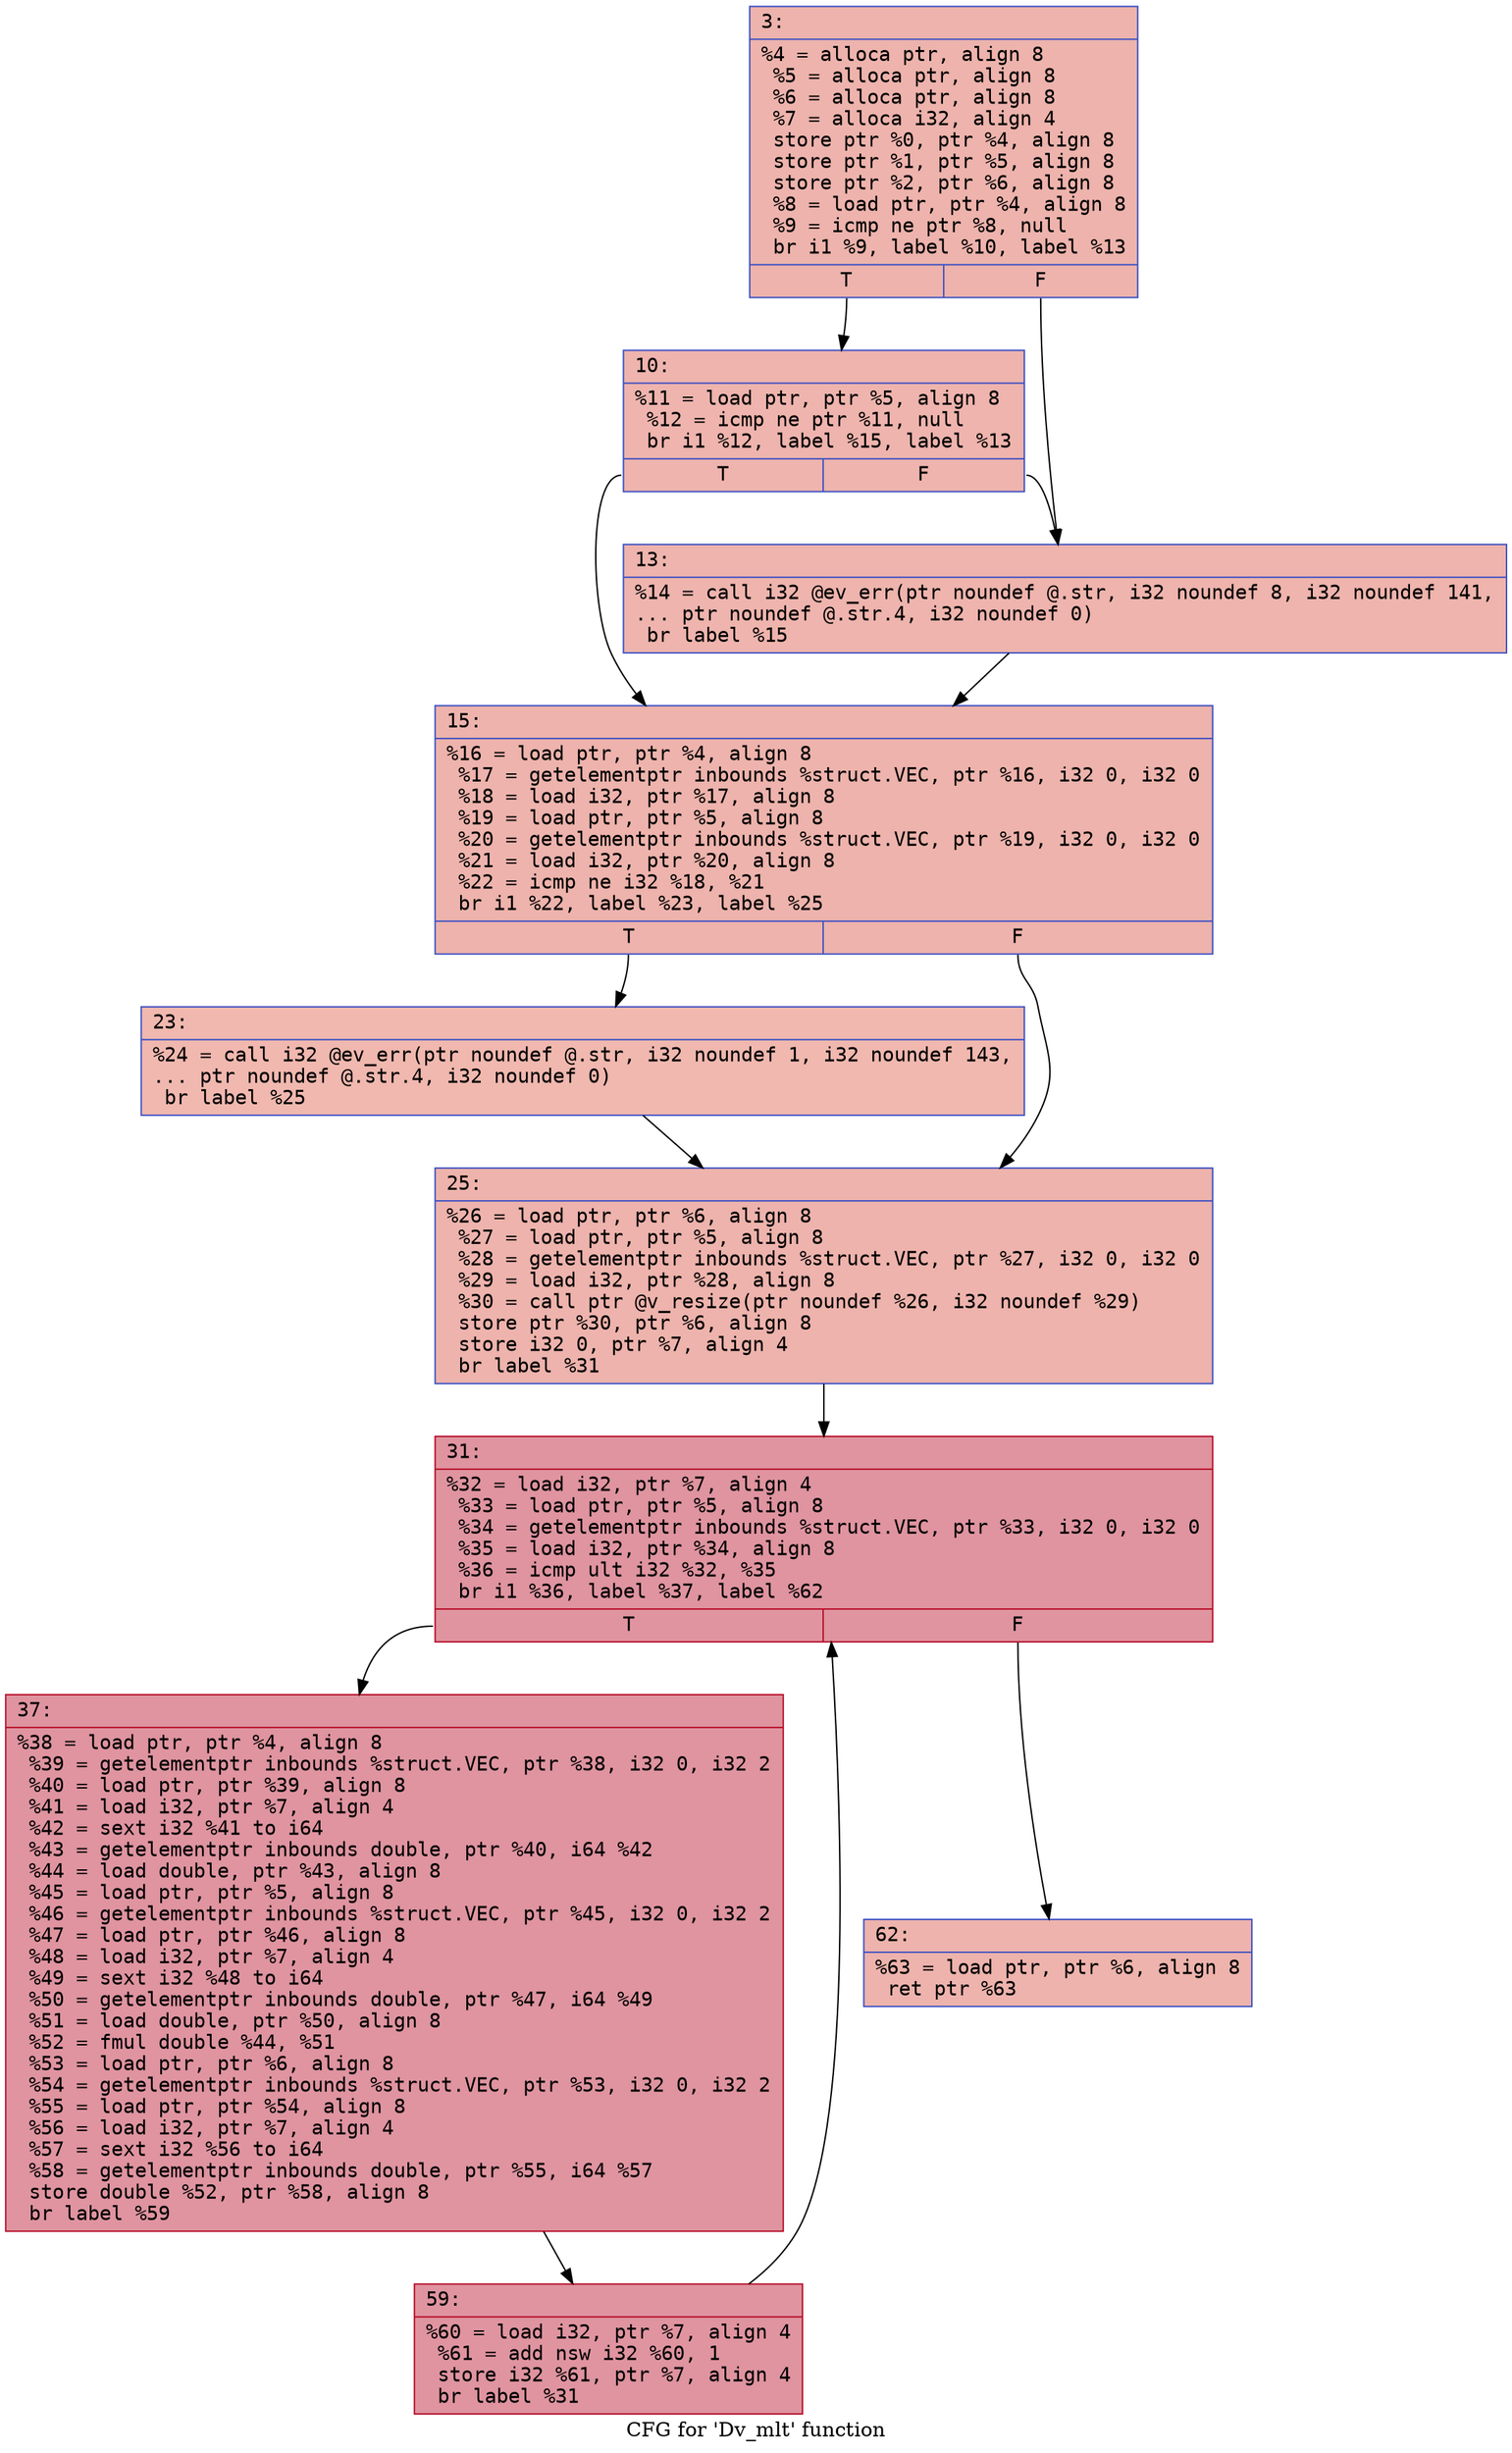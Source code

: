 digraph "CFG for 'Dv_mlt' function" {
	label="CFG for 'Dv_mlt' function";

	Node0x600000ecf340 [shape=record,color="#3d50c3ff", style=filled, fillcolor="#d6524470" fontname="Courier",label="{3:\l|  %4 = alloca ptr, align 8\l  %5 = alloca ptr, align 8\l  %6 = alloca ptr, align 8\l  %7 = alloca i32, align 4\l  store ptr %0, ptr %4, align 8\l  store ptr %1, ptr %5, align 8\l  store ptr %2, ptr %6, align 8\l  %8 = load ptr, ptr %4, align 8\l  %9 = icmp ne ptr %8, null\l  br i1 %9, label %10, label %13\l|{<s0>T|<s1>F}}"];
	Node0x600000ecf340:s0 -> Node0x600000ecf390[tooltip="3 -> 10\nProbability 62.50%" ];
	Node0x600000ecf340:s1 -> Node0x600000ecf3e0[tooltip="3 -> 13\nProbability 37.50%" ];
	Node0x600000ecf390 [shape=record,color="#3d50c3ff", style=filled, fillcolor="#d8564670" fontname="Courier",label="{10:\l|  %11 = load ptr, ptr %5, align 8\l  %12 = icmp ne ptr %11, null\l  br i1 %12, label %15, label %13\l|{<s0>T|<s1>F}}"];
	Node0x600000ecf390:s0 -> Node0x600000ecf430[tooltip="10 -> 15\nProbability 62.50%" ];
	Node0x600000ecf390:s1 -> Node0x600000ecf3e0[tooltip="10 -> 13\nProbability 37.50%" ];
	Node0x600000ecf3e0 [shape=record,color="#3d50c3ff", style=filled, fillcolor="#d8564670" fontname="Courier",label="{13:\l|  %14 = call i32 @ev_err(ptr noundef @.str, i32 noundef 8, i32 noundef 141,\l... ptr noundef @.str.4, i32 noundef 0)\l  br label %15\l}"];
	Node0x600000ecf3e0 -> Node0x600000ecf430[tooltip="13 -> 15\nProbability 100.00%" ];
	Node0x600000ecf430 [shape=record,color="#3d50c3ff", style=filled, fillcolor="#d6524470" fontname="Courier",label="{15:\l|  %16 = load ptr, ptr %4, align 8\l  %17 = getelementptr inbounds %struct.VEC, ptr %16, i32 0, i32 0\l  %18 = load i32, ptr %17, align 8\l  %19 = load ptr, ptr %5, align 8\l  %20 = getelementptr inbounds %struct.VEC, ptr %19, i32 0, i32 0\l  %21 = load i32, ptr %20, align 8\l  %22 = icmp ne i32 %18, %21\l  br i1 %22, label %23, label %25\l|{<s0>T|<s1>F}}"];
	Node0x600000ecf430:s0 -> Node0x600000ecf480[tooltip="15 -> 23\nProbability 50.00%" ];
	Node0x600000ecf430:s1 -> Node0x600000ecf4d0[tooltip="15 -> 25\nProbability 50.00%" ];
	Node0x600000ecf480 [shape=record,color="#3d50c3ff", style=filled, fillcolor="#dc5d4a70" fontname="Courier",label="{23:\l|  %24 = call i32 @ev_err(ptr noundef @.str, i32 noundef 1, i32 noundef 143,\l... ptr noundef @.str.4, i32 noundef 0)\l  br label %25\l}"];
	Node0x600000ecf480 -> Node0x600000ecf4d0[tooltip="23 -> 25\nProbability 100.00%" ];
	Node0x600000ecf4d0 [shape=record,color="#3d50c3ff", style=filled, fillcolor="#d6524470" fontname="Courier",label="{25:\l|  %26 = load ptr, ptr %6, align 8\l  %27 = load ptr, ptr %5, align 8\l  %28 = getelementptr inbounds %struct.VEC, ptr %27, i32 0, i32 0\l  %29 = load i32, ptr %28, align 8\l  %30 = call ptr @v_resize(ptr noundef %26, i32 noundef %29)\l  store ptr %30, ptr %6, align 8\l  store i32 0, ptr %7, align 4\l  br label %31\l}"];
	Node0x600000ecf4d0 -> Node0x600000ecf520[tooltip="25 -> 31\nProbability 100.00%" ];
	Node0x600000ecf520 [shape=record,color="#b70d28ff", style=filled, fillcolor="#b70d2870" fontname="Courier",label="{31:\l|  %32 = load i32, ptr %7, align 4\l  %33 = load ptr, ptr %5, align 8\l  %34 = getelementptr inbounds %struct.VEC, ptr %33, i32 0, i32 0\l  %35 = load i32, ptr %34, align 8\l  %36 = icmp ult i32 %32, %35\l  br i1 %36, label %37, label %62\l|{<s0>T|<s1>F}}"];
	Node0x600000ecf520:s0 -> Node0x600000ecf570[tooltip="31 -> 37\nProbability 96.88%" ];
	Node0x600000ecf520:s1 -> Node0x600000ecf610[tooltip="31 -> 62\nProbability 3.12%" ];
	Node0x600000ecf570 [shape=record,color="#b70d28ff", style=filled, fillcolor="#b70d2870" fontname="Courier",label="{37:\l|  %38 = load ptr, ptr %4, align 8\l  %39 = getelementptr inbounds %struct.VEC, ptr %38, i32 0, i32 2\l  %40 = load ptr, ptr %39, align 8\l  %41 = load i32, ptr %7, align 4\l  %42 = sext i32 %41 to i64\l  %43 = getelementptr inbounds double, ptr %40, i64 %42\l  %44 = load double, ptr %43, align 8\l  %45 = load ptr, ptr %5, align 8\l  %46 = getelementptr inbounds %struct.VEC, ptr %45, i32 0, i32 2\l  %47 = load ptr, ptr %46, align 8\l  %48 = load i32, ptr %7, align 4\l  %49 = sext i32 %48 to i64\l  %50 = getelementptr inbounds double, ptr %47, i64 %49\l  %51 = load double, ptr %50, align 8\l  %52 = fmul double %44, %51\l  %53 = load ptr, ptr %6, align 8\l  %54 = getelementptr inbounds %struct.VEC, ptr %53, i32 0, i32 2\l  %55 = load ptr, ptr %54, align 8\l  %56 = load i32, ptr %7, align 4\l  %57 = sext i32 %56 to i64\l  %58 = getelementptr inbounds double, ptr %55, i64 %57\l  store double %52, ptr %58, align 8\l  br label %59\l}"];
	Node0x600000ecf570 -> Node0x600000ecf5c0[tooltip="37 -> 59\nProbability 100.00%" ];
	Node0x600000ecf5c0 [shape=record,color="#b70d28ff", style=filled, fillcolor="#b70d2870" fontname="Courier",label="{59:\l|  %60 = load i32, ptr %7, align 4\l  %61 = add nsw i32 %60, 1\l  store i32 %61, ptr %7, align 4\l  br label %31\l}"];
	Node0x600000ecf5c0 -> Node0x600000ecf520[tooltip="59 -> 31\nProbability 100.00%" ];
	Node0x600000ecf610 [shape=record,color="#3d50c3ff", style=filled, fillcolor="#d6524470" fontname="Courier",label="{62:\l|  %63 = load ptr, ptr %6, align 8\l  ret ptr %63\l}"];
}

